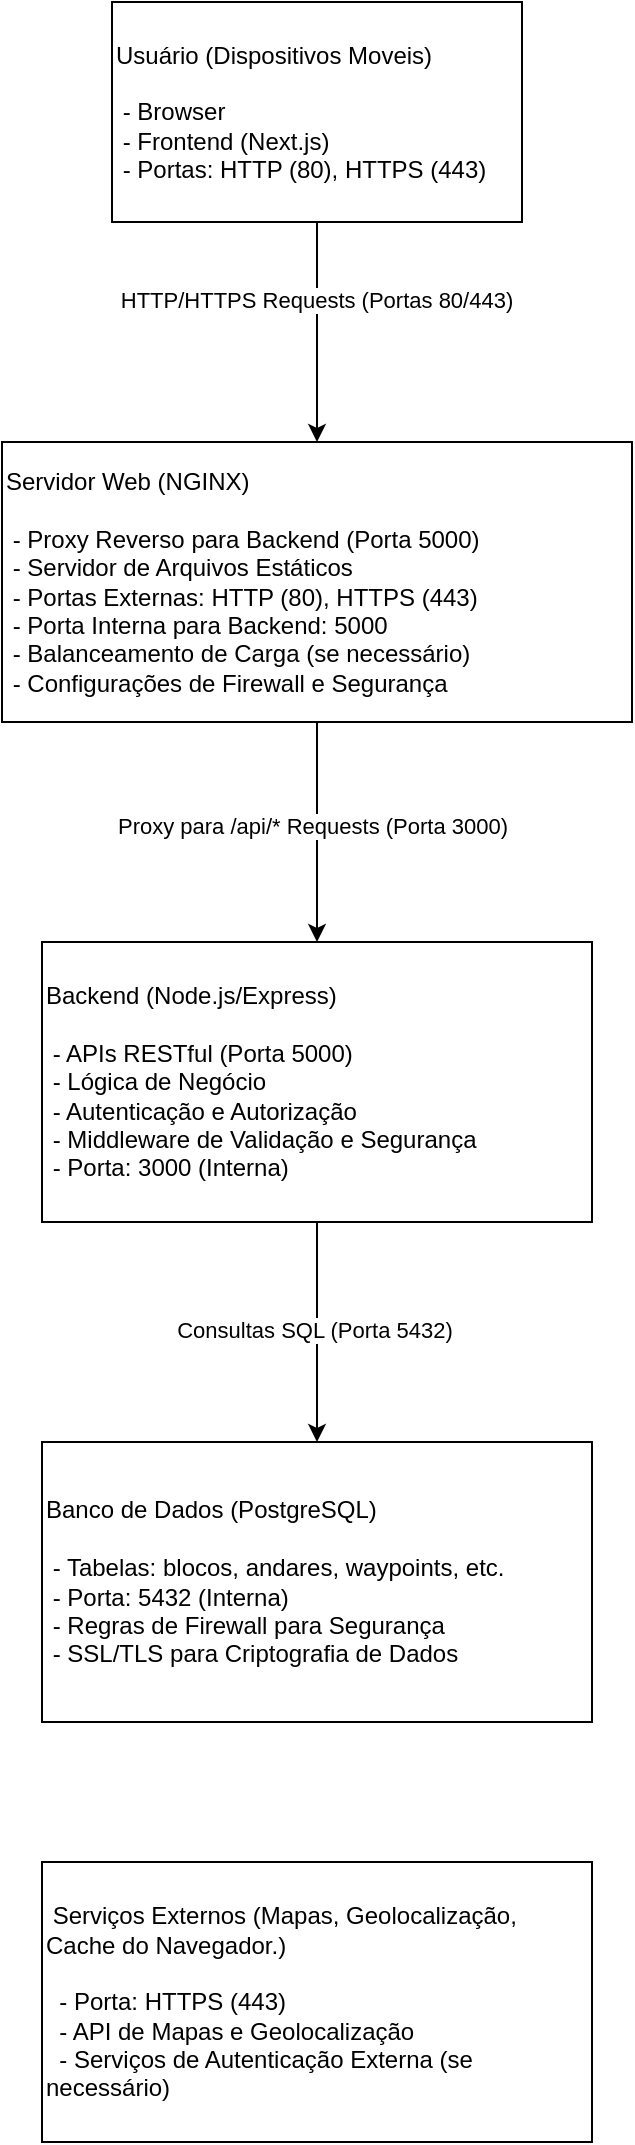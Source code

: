 <mxfile version="24.7.14">
  <diagram name="Page-1" id="1mOEdvgR4X_0BsYrtt61">
    <mxGraphModel grid="1" page="1" gridSize="10" guides="1" tooltips="1" connect="1" arrows="1" fold="1" pageScale="1" pageWidth="850" pageHeight="1100" math="0" shadow="0">
      <root>
        <mxCell id="0" />
        <mxCell id="1" parent="0" />
        <mxCell id="q9HIg582Xj--tFv0DnI3-4" style="edgeStyle=orthogonalEdgeStyle;rounded=0;orthogonalLoop=1;jettySize=auto;html=1;entryX=0.5;entryY=0;entryDx=0;entryDy=0;" edge="1" parent="1" source="q9HIg582Xj--tFv0DnI3-1" target="q9HIg582Xj--tFv0DnI3-3">
          <mxGeometry relative="1" as="geometry" />
        </mxCell>
        <mxCell id="q9HIg582Xj--tFv0DnI3-5" value="HTTP/HTTPS Requests (Portas 80/443)" style="edgeLabel;html=1;align=center;verticalAlign=middle;resizable=0;points=[];" vertex="1" connectable="0" parent="q9HIg582Xj--tFv0DnI3-4">
          <mxGeometry x="-0.298" y="-1" relative="1" as="geometry">
            <mxPoint as="offset" />
          </mxGeometry>
        </mxCell>
        <mxCell id="q9HIg582Xj--tFv0DnI3-1" value="Usuário (Dispositivos Moveis)&lt;div&gt;&lt;br&gt;&lt;/div&gt;&lt;div&gt;&amp;nbsp;-&lt;span style=&quot;background-color: initial;&quot;&gt;&amp;nbsp;Browser&lt;/span&gt;&lt;/div&gt;&lt;div&gt;&lt;span style=&quot;background-color: initial;&quot;&gt;&amp;nbsp;- Frontend (Next.js)&lt;/span&gt;&lt;/div&gt;&lt;div&gt;&lt;span style=&quot;background-color: initial;&quot;&gt;&amp;nbsp;- Portas: HTTP (80), HTTPS (443)&lt;/span&gt;&lt;/div&gt;" style="rounded=0;whiteSpace=wrap;html=1;align=left;" vertex="1" parent="1">
          <mxGeometry x="-1335" y="-1080" width="205" height="110" as="geometry" />
        </mxCell>
        <mxCell id="q9HIg582Xj--tFv0DnI3-7" style="edgeStyle=orthogonalEdgeStyle;rounded=0;orthogonalLoop=1;jettySize=auto;html=1;entryX=0.5;entryY=0;entryDx=0;entryDy=0;" edge="1" parent="1" source="q9HIg582Xj--tFv0DnI3-3" target="q9HIg582Xj--tFv0DnI3-6">
          <mxGeometry relative="1" as="geometry" />
        </mxCell>
        <mxCell id="q9HIg582Xj--tFv0DnI3-8" value="Proxy para /api/* Requests (Porta 3000)" style="edgeLabel;html=1;align=center;verticalAlign=middle;resizable=0;points=[];" vertex="1" connectable="0" parent="q9HIg582Xj--tFv0DnI3-7">
          <mxGeometry x="-0.06" y="-3" relative="1" as="geometry">
            <mxPoint as="offset" />
          </mxGeometry>
        </mxCell>
        <mxCell id="q9HIg582Xj--tFv0DnI3-3" value="Servidor Web (NGINX)&amp;nbsp;&lt;div&gt;&lt;br&gt;&amp;nbsp;- Proxy Reverso para Backend (Porta 5000)&amp;nbsp;&lt;br&gt;&amp;nbsp;- Servidor de Arquivos Estáticos&amp;nbsp;&lt;br&gt;&amp;nbsp;- Portas Externas: HTTP (80), HTTPS (443)&amp;nbsp;&lt;br&gt;&amp;nbsp;- Porta Interna para Backend: 5000&lt;br&gt;&amp;nbsp;- Balanceamento de Carga (se necessário)&amp;nbsp;&lt;br&gt;&amp;nbsp;- Configurações de Firewall e Segurança&amp;nbsp;&lt;/div&gt;" style="rounded=0;whiteSpace=wrap;html=1;align=left;" vertex="1" parent="1">
          <mxGeometry x="-1390" y="-860" width="315" height="140" as="geometry" />
        </mxCell>
        <mxCell id="q9HIg582Xj--tFv0DnI3-10" style="edgeStyle=orthogonalEdgeStyle;rounded=0;orthogonalLoop=1;jettySize=auto;html=1;entryX=0.5;entryY=0;entryDx=0;entryDy=0;" edge="1" parent="1" source="q9HIg582Xj--tFv0DnI3-6" target="q9HIg582Xj--tFv0DnI3-9">
          <mxGeometry relative="1" as="geometry" />
        </mxCell>
        <mxCell id="q9HIg582Xj--tFv0DnI3-11" value="Consultas SQL (Porta 5432)" style="edgeLabel;html=1;align=center;verticalAlign=middle;resizable=0;points=[];" vertex="1" connectable="0" parent="q9HIg582Xj--tFv0DnI3-10">
          <mxGeometry x="-0.022" y="-2" relative="1" as="geometry">
            <mxPoint as="offset" />
          </mxGeometry>
        </mxCell>
        <mxCell id="q9HIg582Xj--tFv0DnI3-6" value="&lt;div&gt;&lt;span style=&quot;font-size: 12px;&quot;&gt;Backend (Node.js/Express)&amp;nbsp;&lt;/span&gt;&lt;/div&gt;&lt;div&gt;&lt;span style=&quot;font-size: 12px;&quot;&gt;&amp;nbsp;&amp;nbsp; &amp;nbsp; &amp;nbsp; &amp;nbsp; &amp;nbsp; &amp;nbsp; &amp;nbsp; &amp;nbsp; &amp;nbsp; &amp;nbsp; &amp;nbsp;&lt;/span&gt;&lt;/div&gt;&lt;div&gt;&lt;span style=&quot;font-size: 12px;&quot;&gt;&amp;nbsp;- APIs RESTful (Porta 5000)&amp;nbsp; &amp;nbsp; &amp;nbsp; &amp;nbsp; &amp;nbsp; &amp;nbsp; &amp;nbsp; &amp;nbsp; &amp;nbsp; &amp;nbsp; &amp;nbsp; &amp;nbsp;&amp;nbsp;&lt;/span&gt;&lt;/div&gt;&lt;div&gt;&lt;span style=&quot;font-size: 12px;&quot;&gt;&amp;nbsp;- Lógica de Negócio&amp;nbsp; &amp;nbsp; &amp;nbsp; &amp;nbsp; &amp;nbsp; &amp;nbsp; &amp;nbsp; &amp;nbsp; &amp;nbsp; &amp;nbsp; &amp;nbsp; &amp;nbsp; &amp;nbsp; &amp;nbsp; &amp;nbsp;&amp;nbsp;&lt;/span&gt;&lt;/div&gt;&lt;div&gt;&lt;span style=&quot;font-size: 12px;&quot;&gt;&amp;nbsp;- Autenticação e Autorização&amp;nbsp;&lt;/span&gt;&lt;/div&gt;&lt;div&gt;&lt;span style=&quot;font-size: 12px;&quot;&gt;&amp;nbsp;- Middleware de Validação e Segurança&amp;nbsp; &amp;nbsp; &amp;nbsp; &amp;nbsp; &amp;nbsp; &amp;nbsp; &amp;nbsp;&amp;nbsp;&lt;/span&gt;&lt;/div&gt;&lt;div&gt;&lt;span style=&quot;font-size: 12px;&quot;&gt;&amp;nbsp;- Porta: 3000 (Interna)&amp;nbsp; &amp;nbsp;&lt;/span&gt;&lt;/div&gt;" style="rounded=0;whiteSpace=wrap;html=1;align=left;" vertex="1" parent="1">
          <mxGeometry x="-1370" y="-610" width="275" height="140" as="geometry" />
        </mxCell>
        <mxCell id="q9HIg582Xj--tFv0DnI3-9" value="&lt;div&gt;&lt;span style=&quot;font-size: 12px;&quot;&gt;Banco de Dados (PostgreSQL)&amp;nbsp;&amp;nbsp;&lt;/span&gt;&lt;/div&gt;&lt;div&gt;&lt;span style=&quot;font-size: 12px;&quot;&gt;&amp;nbsp; &amp;nbsp; &amp;nbsp; &amp;nbsp; &amp;nbsp; &amp;nbsp; &amp;nbsp; &amp;nbsp; &amp;nbsp;&amp;nbsp;&lt;/span&gt;&lt;/div&gt;&lt;div&gt;&lt;span style=&quot;font-size: 12px;&quot;&gt;&amp;nbsp;- Tabelas: blocos, andares, waypoints, etc.&amp;nbsp; &amp;nbsp; &amp;nbsp; &amp;nbsp;&amp;nbsp;&lt;/span&gt;&lt;/div&gt;&lt;div&gt;&lt;span style=&quot;font-size: 12px;&quot;&gt;&amp;nbsp;- Porta: 5432 (Interna)&amp;nbsp; &amp;nbsp; &amp;nbsp; &amp;nbsp; &amp;nbsp; &amp;nbsp; &amp;nbsp; &amp;nbsp; &amp;nbsp; &amp;nbsp; &amp;nbsp; &amp;nbsp; &amp;nbsp; &amp;nbsp; &amp;nbsp; &amp;nbsp; &amp;nbsp; &amp;nbsp;&amp;nbsp;&lt;/span&gt;&lt;/div&gt;&lt;div&gt;&lt;span style=&quot;font-size: 12px;&quot;&gt;&amp;nbsp;- Regras de Firewall para Segurança&amp;nbsp; &amp;nbsp; &amp;nbsp; &amp;nbsp; &amp;nbsp; &amp;nbsp; &amp;nbsp; &amp;nbsp; &amp;nbsp; &amp;nbsp; &amp;nbsp;&lt;/span&gt;&lt;/div&gt;&lt;div&gt;&lt;span style=&quot;font-size: 12px;&quot;&gt;&amp;nbsp;- SSL/TLS para Criptografia de Dados&amp;nbsp;&lt;/span&gt;&lt;/div&gt;" style="rounded=0;whiteSpace=wrap;html=1;align=left;" vertex="1" parent="1">
          <mxGeometry x="-1370" y="-360" width="275" height="140" as="geometry" />
        </mxCell>
        <mxCell id="q9HIg582Xj--tFv0DnI3-12" value="&lt;div&gt;&lt;span style=&quot;font-size: 12px;&quot;&gt;&amp;nbsp;Serviços Externos (Mapas, Geolocalização, Cache do Navegador.)&amp;nbsp;&lt;/span&gt;&lt;/div&gt;&lt;div&gt;&lt;span style=&quot;font-size: 12px;&quot;&gt;&amp;nbsp;&amp;nbsp; &amp;nbsp; &amp;nbsp; &amp;nbsp;&lt;/span&gt;&lt;/div&gt;&lt;div&gt;&lt;span style=&quot;font-size: 12px;&quot;&gt;&amp;nbsp; - Porta: HTTPS (443)&amp;nbsp; &amp;nbsp; &amp;nbsp; &amp;nbsp; &amp;nbsp; &amp;nbsp; &amp;nbsp; &amp;nbsp; &amp;nbsp; &amp;nbsp; &amp;nbsp; &amp;nbsp; &amp;nbsp; &amp;nbsp; &amp;nbsp; &amp;nbsp; &amp;nbsp;&lt;/span&gt;&lt;/div&gt;&lt;div&gt;&lt;span style=&quot;font-size: 12px;&quot;&gt;&amp;nbsp; - API de Mapas e Geolocalização&amp;nbsp; &amp;nbsp; &amp;nbsp; &amp;nbsp; &amp;nbsp; &amp;nbsp; &amp;nbsp; &amp;nbsp; &amp;nbsp; &amp;nbsp;&lt;/span&gt;&lt;/div&gt;&lt;div&gt;&lt;span style=&quot;font-size: 12px;&quot;&gt;&amp;nbsp; - Serviços de Autenticação Externa (se necessário)&lt;/span&gt;&lt;/div&gt;" style="rounded=0;whiteSpace=wrap;html=1;align=left;" vertex="1" parent="1">
          <mxGeometry x="-1370" y="-150" width="275" height="140" as="geometry" />
        </mxCell>
      </root>
    </mxGraphModel>
  </diagram>
</mxfile>
